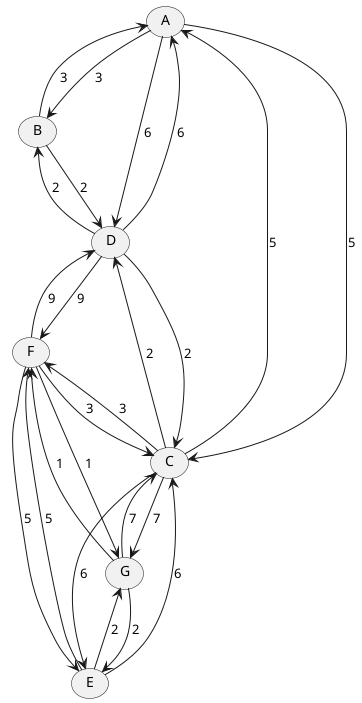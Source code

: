@startuml
	(A)
	(B)
	(C)
	(D)
	(E)
	(F)
	(G)
	A --> B : 3
	A --> C : 5
	A --> D : 6

	B --> A : 3
	B --> D : 2

	C --> A : 5
	C --> D : 2
	C --> F : 3
	C --> G : 7
	C --> E : 6

	D --> B : 2
	D --> A : 6
	D --> C : 2
	D --> F : 9

	E --> C : 6
	E --> F : 5
	E --> G : 2

	F --> D : 9
	F --> C : 3
	F --> E : 5
	F --> G : 1

	G --> F : 1
	G --> C : 7
	G --> E : 2

@enduml